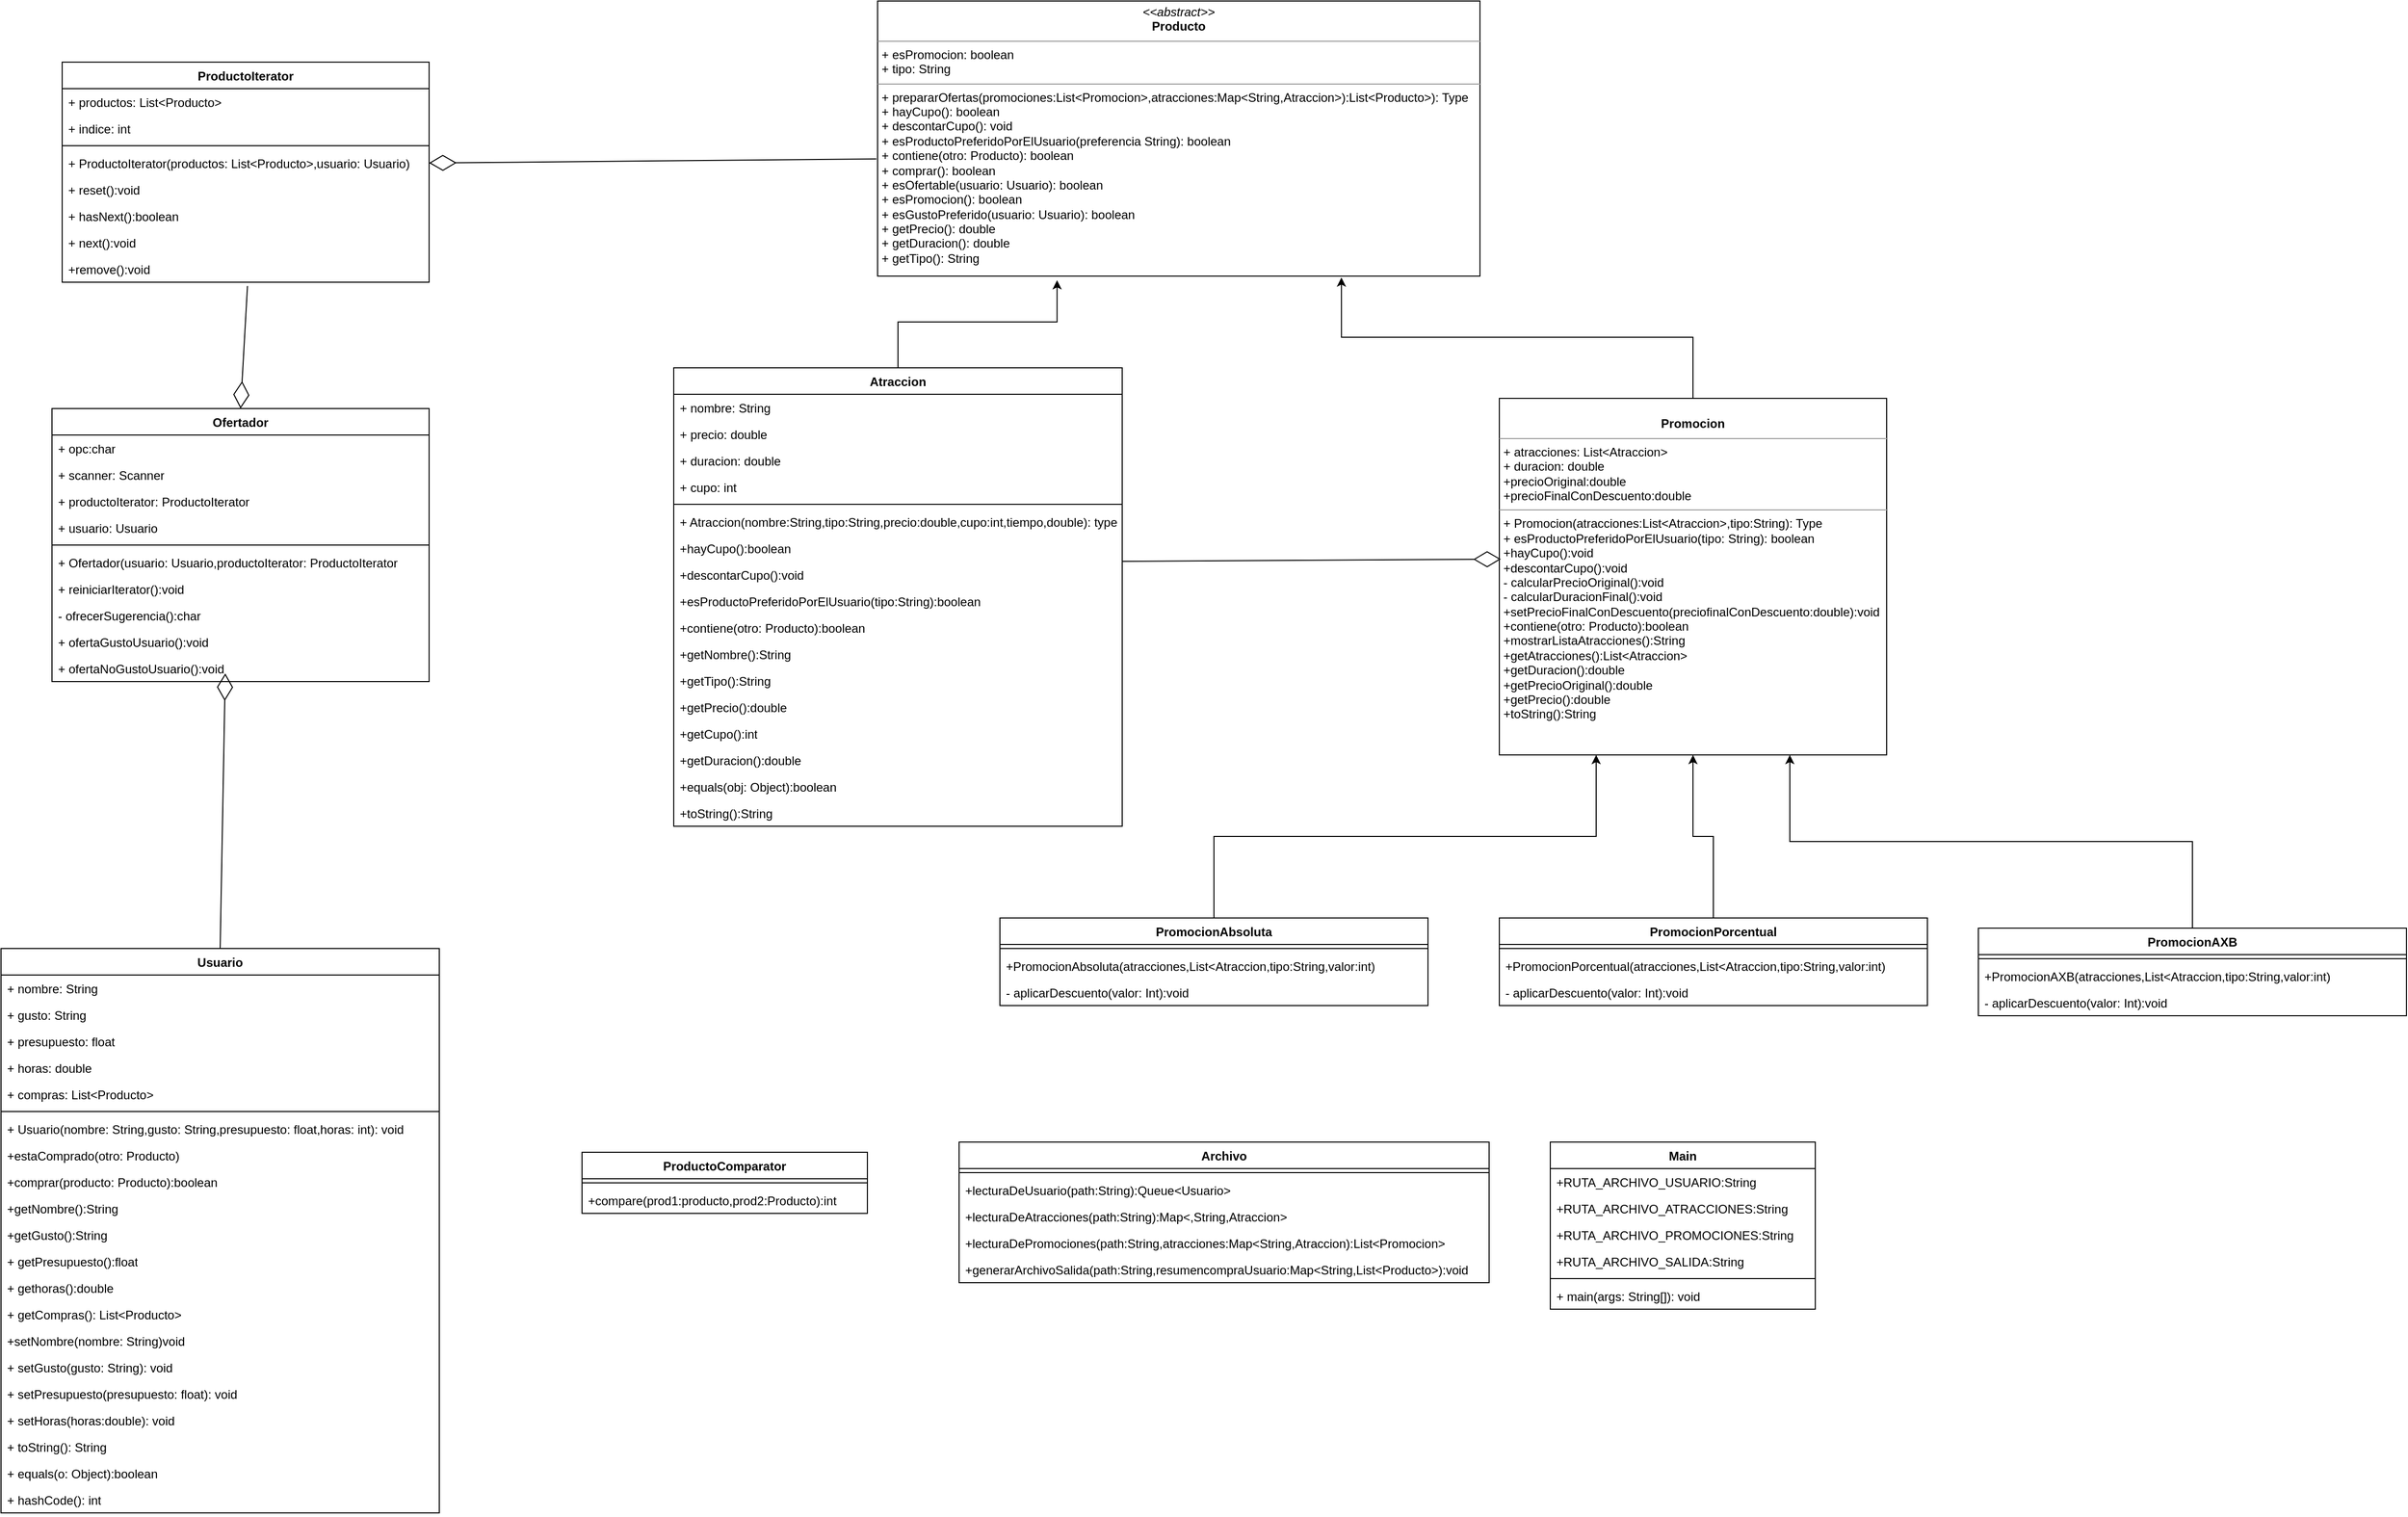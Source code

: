 <mxfile version="21.2.8" type="device">
  <diagram name="Página-1" id="9C1JqTv2q2Wdy0833Bx8">
    <mxGraphModel dx="1059" dy="647" grid="1" gridSize="10" guides="1" tooltips="1" connect="1" arrows="1" fold="1" page="1" pageScale="1" pageWidth="1654" pageHeight="2336" math="0" shadow="0">
      <root>
        <mxCell id="0" />
        <mxCell id="1" parent="0" />
        <mxCell id="qJCYe7TPqCu-GTbKVzCo-5" value="&lt;p style=&quot;margin:0px;margin-top:4px;text-align:center;&quot;&gt;&lt;i&gt;&amp;lt;&amp;lt;abstract&amp;gt;&amp;gt;&lt;/i&gt;&lt;br&gt;&lt;b&gt;Producto&lt;/b&gt;&lt;/p&gt;&lt;hr size=&quot;1&quot;&gt;&lt;p style=&quot;margin:0px;margin-left:4px;&quot;&gt;+ esPromocion: boolean&lt;br&gt;+ tipo: String&lt;/p&gt;&lt;hr size=&quot;1&quot;&gt;&lt;p style=&quot;margin:0px;margin-left:4px;&quot;&gt;+ prepararOfertas(promociones:List&amp;lt;Promocion&amp;gt;,atracciones:Map&amp;lt;String,Atraccion&amp;gt;):List&amp;lt;Producto&amp;gt;): Type&lt;br&gt;+ hayCupo(): boolean&lt;/p&gt;&lt;p style=&quot;margin:0px;margin-left:4px;&quot;&gt;+ descontarCupo(): void&lt;br&gt;&lt;/p&gt;&lt;p style=&quot;margin:0px;margin-left:4px;&quot;&gt;+ esProductoPreferidoPorElUsuario(preferencia String): boolean&lt;br&gt;&lt;/p&gt;&lt;p style=&quot;margin:0px;margin-left:4px;&quot;&gt;+ contiene(otro: Producto): boolean&lt;br&gt;&lt;/p&gt;&lt;p style=&quot;margin:0px;margin-left:4px;&quot;&gt;+ comprar(): boolean&lt;br&gt;&lt;/p&gt;&lt;p style=&quot;margin:0px;margin-left:4px;&quot;&gt;+ esOfertable(usuario: Usuario): boolean&lt;br&gt;&lt;/p&gt;&lt;p style=&quot;margin:0px;margin-left:4px;&quot;&gt;+ esPromocion(): boolean&lt;br&gt;&lt;/p&gt;&lt;p style=&quot;margin:0px;margin-left:4px;&quot;&gt;+ esGustoPreferido(usuario: Usuario): boolean&lt;br&gt;&lt;/p&gt;&lt;p style=&quot;margin:0px;margin-left:4px;&quot;&gt;+ getPrecio(): double&lt;br&gt;&lt;/p&gt;&lt;p style=&quot;margin:0px;margin-left:4px;&quot;&gt;+ getDuracion(): double&lt;br&gt;&lt;/p&gt;&lt;p style=&quot;margin:0px;margin-left:4px;&quot;&gt;+ getTipo(): String&lt;br&gt;&lt;/p&gt;" style="verticalAlign=top;align=left;overflow=fill;fontSize=12;fontFamily=Helvetica;html=1;whiteSpace=wrap;" vertex="1" parent="1">
          <mxGeometry x="920" y="10" width="591" height="270" as="geometry" />
        </mxCell>
        <mxCell id="_edJLTYvXF9p-R-hKMWC-83" style="edgeStyle=orthogonalEdgeStyle;rounded=0;orthogonalLoop=1;jettySize=auto;html=1;exitX=0.5;exitY=0;exitDx=0;exitDy=0;entryX=0.298;entryY=1.015;entryDx=0;entryDy=0;entryPerimeter=0;" edge="1" parent="1" source="qJCYe7TPqCu-GTbKVzCo-6" target="qJCYe7TPqCu-GTbKVzCo-5">
          <mxGeometry relative="1" as="geometry" />
        </mxCell>
        <mxCell id="qJCYe7TPqCu-GTbKVzCo-6" value="Atraccion" style="swimlane;fontStyle=1;align=center;verticalAlign=top;childLayout=stackLayout;horizontal=1;startSize=26;horizontalStack=0;resizeParent=1;resizeParentMax=0;resizeLast=0;collapsible=1;marginBottom=0;whiteSpace=wrap;html=1;" vertex="1" parent="1">
          <mxGeometry x="720" y="370" width="440" height="450" as="geometry" />
        </mxCell>
        <mxCell id="qJCYe7TPqCu-GTbKVzCo-7" value="+ nombre: String" style="text;strokeColor=none;fillColor=none;align=left;verticalAlign=top;spacingLeft=4;spacingRight=4;overflow=hidden;rotatable=0;points=[[0,0.5],[1,0.5]];portConstraint=eastwest;whiteSpace=wrap;html=1;" vertex="1" parent="qJCYe7TPqCu-GTbKVzCo-6">
          <mxGeometry y="26" width="440" height="26" as="geometry" />
        </mxCell>
        <mxCell id="qJCYe7TPqCu-GTbKVzCo-10" value="+ precio: double" style="text;strokeColor=none;fillColor=none;align=left;verticalAlign=top;spacingLeft=4;spacingRight=4;overflow=hidden;rotatable=0;points=[[0,0.5],[1,0.5]];portConstraint=eastwest;whiteSpace=wrap;html=1;" vertex="1" parent="qJCYe7TPqCu-GTbKVzCo-6">
          <mxGeometry y="52" width="440" height="26" as="geometry" />
        </mxCell>
        <mxCell id="qJCYe7TPqCu-GTbKVzCo-11" value="+ duracion: double" style="text;strokeColor=none;fillColor=none;align=left;verticalAlign=top;spacingLeft=4;spacingRight=4;overflow=hidden;rotatable=0;points=[[0,0.5],[1,0.5]];portConstraint=eastwest;whiteSpace=wrap;html=1;" vertex="1" parent="qJCYe7TPqCu-GTbKVzCo-6">
          <mxGeometry y="78" width="440" height="26" as="geometry" />
        </mxCell>
        <mxCell id="qJCYe7TPqCu-GTbKVzCo-12" value="+ cupo: int" style="text;strokeColor=none;fillColor=none;align=left;verticalAlign=top;spacingLeft=4;spacingRight=4;overflow=hidden;rotatable=0;points=[[0,0.5],[1,0.5]];portConstraint=eastwest;whiteSpace=wrap;html=1;" vertex="1" parent="qJCYe7TPqCu-GTbKVzCo-6">
          <mxGeometry y="104" width="440" height="26" as="geometry" />
        </mxCell>
        <mxCell id="qJCYe7TPqCu-GTbKVzCo-8" value="" style="line;strokeWidth=1;fillColor=none;align=left;verticalAlign=middle;spacingTop=-1;spacingLeft=3;spacingRight=3;rotatable=0;labelPosition=right;points=[];portConstraint=eastwest;strokeColor=inherit;" vertex="1" parent="qJCYe7TPqCu-GTbKVzCo-6">
          <mxGeometry y="130" width="440" height="8" as="geometry" />
        </mxCell>
        <mxCell id="qJCYe7TPqCu-GTbKVzCo-9" value="+ Atraccion(nombre:String,tipo:String,precio:double,cupo:int,tiempo,double): type" style="text;strokeColor=none;fillColor=none;align=left;verticalAlign=top;spacingLeft=4;spacingRight=4;overflow=hidden;rotatable=0;points=[[0,0.5],[1,0.5]];portConstraint=eastwest;whiteSpace=wrap;html=1;" vertex="1" parent="qJCYe7TPqCu-GTbKVzCo-6">
          <mxGeometry y="138" width="440" height="26" as="geometry" />
        </mxCell>
        <mxCell id="qJCYe7TPqCu-GTbKVzCo-13" value="+hayCupo():boolean" style="text;strokeColor=none;fillColor=none;align=left;verticalAlign=top;spacingLeft=4;spacingRight=4;overflow=hidden;rotatable=0;points=[[0,0.5],[1,0.5]];portConstraint=eastwest;whiteSpace=wrap;html=1;" vertex="1" parent="qJCYe7TPqCu-GTbKVzCo-6">
          <mxGeometry y="164" width="440" height="26" as="geometry" />
        </mxCell>
        <mxCell id="qJCYe7TPqCu-GTbKVzCo-14" value="+descontarCupo():void" style="text;strokeColor=none;fillColor=none;align=left;verticalAlign=top;spacingLeft=4;spacingRight=4;overflow=hidden;rotatable=0;points=[[0,0.5],[1,0.5]];portConstraint=eastwest;whiteSpace=wrap;html=1;" vertex="1" parent="qJCYe7TPqCu-GTbKVzCo-6">
          <mxGeometry y="190" width="440" height="26" as="geometry" />
        </mxCell>
        <mxCell id="qJCYe7TPqCu-GTbKVzCo-15" value="+esProductoPreferidoPorElUsuario(tipo:String):boolean" style="text;strokeColor=none;fillColor=none;align=left;verticalAlign=top;spacingLeft=4;spacingRight=4;overflow=hidden;rotatable=0;points=[[0,0.5],[1,0.5]];portConstraint=eastwest;whiteSpace=wrap;html=1;" vertex="1" parent="qJCYe7TPqCu-GTbKVzCo-6">
          <mxGeometry y="216" width="440" height="26" as="geometry" />
        </mxCell>
        <mxCell id="qJCYe7TPqCu-GTbKVzCo-16" value="+contiene(otro: Producto):boolean" style="text;strokeColor=none;fillColor=none;align=left;verticalAlign=top;spacingLeft=4;spacingRight=4;overflow=hidden;rotatable=0;points=[[0,0.5],[1,0.5]];portConstraint=eastwest;whiteSpace=wrap;html=1;" vertex="1" parent="qJCYe7TPqCu-GTbKVzCo-6">
          <mxGeometry y="242" width="440" height="26" as="geometry" />
        </mxCell>
        <mxCell id="qJCYe7TPqCu-GTbKVzCo-18" value="+getNombre():String" style="text;strokeColor=none;fillColor=none;align=left;verticalAlign=top;spacingLeft=4;spacingRight=4;overflow=hidden;rotatable=0;points=[[0,0.5],[1,0.5]];portConstraint=eastwest;whiteSpace=wrap;html=1;" vertex="1" parent="qJCYe7TPqCu-GTbKVzCo-6">
          <mxGeometry y="268" width="440" height="26" as="geometry" />
        </mxCell>
        <mxCell id="qJCYe7TPqCu-GTbKVzCo-17" value="+getTipo():String" style="text;strokeColor=none;fillColor=none;align=left;verticalAlign=top;spacingLeft=4;spacingRight=4;overflow=hidden;rotatable=0;points=[[0,0.5],[1,0.5]];portConstraint=eastwest;whiteSpace=wrap;html=1;" vertex="1" parent="qJCYe7TPqCu-GTbKVzCo-6">
          <mxGeometry y="294" width="440" height="26" as="geometry" />
        </mxCell>
        <mxCell id="qJCYe7TPqCu-GTbKVzCo-19" value="+getPrecio():double" style="text;strokeColor=none;fillColor=none;align=left;verticalAlign=top;spacingLeft=4;spacingRight=4;overflow=hidden;rotatable=0;points=[[0,0.5],[1,0.5]];portConstraint=eastwest;whiteSpace=wrap;html=1;" vertex="1" parent="qJCYe7TPqCu-GTbKVzCo-6">
          <mxGeometry y="320" width="440" height="26" as="geometry" />
        </mxCell>
        <mxCell id="qJCYe7TPqCu-GTbKVzCo-20" value="+getCupo():int" style="text;strokeColor=none;fillColor=none;align=left;verticalAlign=top;spacingLeft=4;spacingRight=4;overflow=hidden;rotatable=0;points=[[0,0.5],[1,0.5]];portConstraint=eastwest;whiteSpace=wrap;html=1;" vertex="1" parent="qJCYe7TPqCu-GTbKVzCo-6">
          <mxGeometry y="346" width="440" height="26" as="geometry" />
        </mxCell>
        <mxCell id="qJCYe7TPqCu-GTbKVzCo-21" value="+getDuracion():double" style="text;strokeColor=none;fillColor=none;align=left;verticalAlign=top;spacingLeft=4;spacingRight=4;overflow=hidden;rotatable=0;points=[[0,0.5],[1,0.5]];portConstraint=eastwest;whiteSpace=wrap;html=1;" vertex="1" parent="qJCYe7TPqCu-GTbKVzCo-6">
          <mxGeometry y="372" width="440" height="26" as="geometry" />
        </mxCell>
        <mxCell id="qJCYe7TPqCu-GTbKVzCo-22" value="+equals(obj: Object):boolean" style="text;strokeColor=none;fillColor=none;align=left;verticalAlign=top;spacingLeft=4;spacingRight=4;overflow=hidden;rotatable=0;points=[[0,0.5],[1,0.5]];portConstraint=eastwest;whiteSpace=wrap;html=1;" vertex="1" parent="qJCYe7TPqCu-GTbKVzCo-6">
          <mxGeometry y="398" width="440" height="26" as="geometry" />
        </mxCell>
        <mxCell id="qJCYe7TPqCu-GTbKVzCo-23" value="+toString():String" style="text;strokeColor=none;fillColor=none;align=left;verticalAlign=top;spacingLeft=4;spacingRight=4;overflow=hidden;rotatable=0;points=[[0,0.5],[1,0.5]];portConstraint=eastwest;whiteSpace=wrap;html=1;" vertex="1" parent="qJCYe7TPqCu-GTbKVzCo-6">
          <mxGeometry y="424" width="440" height="26" as="geometry" />
        </mxCell>
        <mxCell id="_edJLTYvXF9p-R-hKMWC-84" style="edgeStyle=orthogonalEdgeStyle;rounded=0;orthogonalLoop=1;jettySize=auto;html=1;exitX=0.5;exitY=0;exitDx=0;exitDy=0;entryX=0.77;entryY=1.005;entryDx=0;entryDy=0;entryPerimeter=0;" edge="1" parent="1" source="_edJLTYvXF9p-R-hKMWC-5" target="qJCYe7TPqCu-GTbKVzCo-5">
          <mxGeometry relative="1" as="geometry" />
        </mxCell>
        <mxCell id="_edJLTYvXF9p-R-hKMWC-5" value="&lt;p style=&quot;margin:0px;margin-top:4px;text-align:center;&quot;&gt;&lt;br&gt;&lt;b&gt;Promocion&lt;/b&gt;&lt;/p&gt;&lt;hr size=&quot;1&quot;&gt;&lt;p style=&quot;margin:0px;margin-left:4px;&quot;&gt;+ atracciones: List&amp;lt;Atraccion&amp;gt;&lt;br&gt;+ duracion: double&lt;/p&gt;&lt;p style=&quot;margin:0px;margin-left:4px;&quot;&gt;+precioOriginal:double&lt;/p&gt;&lt;p style=&quot;margin:0px;margin-left:4px;&quot;&gt;+precioFinalConDescuento:double&lt;/p&gt;&lt;hr size=&quot;1&quot;&gt;&lt;p style=&quot;margin:0px;margin-left:4px;&quot;&gt;+ Promocion(atracciones:List&amp;lt;Atraccion&amp;gt;,tipo:String): Type&lt;br&gt;+ esProductoPreferidoPorElUsuario(tipo: String): boolean&lt;/p&gt;&lt;p style=&quot;margin:0px;margin-left:4px;&quot;&gt;+hayCupo():void&lt;/p&gt;&lt;p style=&quot;margin:0px;margin-left:4px;&quot;&gt;+descontarCupo():void&lt;/p&gt;&lt;p style=&quot;margin:0px;margin-left:4px;&quot;&gt;- calcularPrecioOriginal():void&lt;/p&gt;&lt;p style=&quot;margin:0px;margin-left:4px;&quot;&gt;- calcularDuracionFinal():void&lt;/p&gt;&lt;p style=&quot;margin:0px;margin-left:4px;&quot;&gt;+setPrecioFinalConDescuento(preciofinalConDescuento:double):void&lt;/p&gt;&lt;p style=&quot;margin:0px;margin-left:4px;&quot;&gt;+contiene(otro: Producto):boolean&lt;/p&gt;&lt;p style=&quot;margin:0px;margin-left:4px;&quot;&gt;+mostrarListaAtracciones():String&lt;/p&gt;&lt;p style=&quot;margin:0px;margin-left:4px;&quot;&gt;+getAtracciones():List&amp;lt;Atraccion&amp;gt;&lt;/p&gt;&lt;p style=&quot;margin:0px;margin-left:4px;&quot;&gt;+getDuracion():double&lt;/p&gt;&lt;p style=&quot;margin:0px;margin-left:4px;&quot;&gt;+getPrecioOriginal():double&lt;/p&gt;&lt;p style=&quot;margin:0px;margin-left:4px;&quot;&gt;+getPrecio():double&lt;/p&gt;&lt;p style=&quot;margin:0px;margin-left:4px;&quot;&gt;+toString():String&lt;/p&gt;&lt;p style=&quot;margin:0px;margin-left:4px;&quot;&gt;&lt;br&gt;&lt;/p&gt;" style="verticalAlign=top;align=left;overflow=fill;fontSize=12;fontFamily=Helvetica;html=1;whiteSpace=wrap;" vertex="1" parent="1">
          <mxGeometry x="1530" y="400" width="380" height="350" as="geometry" />
        </mxCell>
        <mxCell id="_edJLTYvXF9p-R-hKMWC-6" value="Usuario" style="swimlane;fontStyle=1;align=center;verticalAlign=top;childLayout=stackLayout;horizontal=1;startSize=26;horizontalStack=0;resizeParent=1;resizeParentMax=0;resizeLast=0;collapsible=1;marginBottom=0;whiteSpace=wrap;html=1;" vertex="1" parent="1">
          <mxGeometry x="60" y="940" width="430" height="554" as="geometry" />
        </mxCell>
        <mxCell id="_edJLTYvXF9p-R-hKMWC-7" value="+ nombre: String" style="text;strokeColor=none;fillColor=none;align=left;verticalAlign=top;spacingLeft=4;spacingRight=4;overflow=hidden;rotatable=0;points=[[0,0.5],[1,0.5]];portConstraint=eastwest;whiteSpace=wrap;html=1;" vertex="1" parent="_edJLTYvXF9p-R-hKMWC-6">
          <mxGeometry y="26" width="430" height="26" as="geometry" />
        </mxCell>
        <mxCell id="_edJLTYvXF9p-R-hKMWC-10" value="+ gusto: String" style="text;strokeColor=none;fillColor=none;align=left;verticalAlign=top;spacingLeft=4;spacingRight=4;overflow=hidden;rotatable=0;points=[[0,0.5],[1,0.5]];portConstraint=eastwest;whiteSpace=wrap;html=1;" vertex="1" parent="_edJLTYvXF9p-R-hKMWC-6">
          <mxGeometry y="52" width="430" height="26" as="geometry" />
        </mxCell>
        <mxCell id="_edJLTYvXF9p-R-hKMWC-11" value="+ presupuesto: float" style="text;strokeColor=none;fillColor=none;align=left;verticalAlign=top;spacingLeft=4;spacingRight=4;overflow=hidden;rotatable=0;points=[[0,0.5],[1,0.5]];portConstraint=eastwest;whiteSpace=wrap;html=1;" vertex="1" parent="_edJLTYvXF9p-R-hKMWC-6">
          <mxGeometry y="78" width="430" height="26" as="geometry" />
        </mxCell>
        <mxCell id="_edJLTYvXF9p-R-hKMWC-12" value="+ horas: double" style="text;strokeColor=none;fillColor=none;align=left;verticalAlign=top;spacingLeft=4;spacingRight=4;overflow=hidden;rotatable=0;points=[[0,0.5],[1,0.5]];portConstraint=eastwest;whiteSpace=wrap;html=1;" vertex="1" parent="_edJLTYvXF9p-R-hKMWC-6">
          <mxGeometry y="104" width="430" height="26" as="geometry" />
        </mxCell>
        <mxCell id="_edJLTYvXF9p-R-hKMWC-13" value="+ compras: List&amp;lt;Producto&amp;gt;" style="text;strokeColor=none;fillColor=none;align=left;verticalAlign=top;spacingLeft=4;spacingRight=4;overflow=hidden;rotatable=0;points=[[0,0.5],[1,0.5]];portConstraint=eastwest;whiteSpace=wrap;html=1;" vertex="1" parent="_edJLTYvXF9p-R-hKMWC-6">
          <mxGeometry y="130" width="430" height="26" as="geometry" />
        </mxCell>
        <mxCell id="_edJLTYvXF9p-R-hKMWC-8" value="" style="line;strokeWidth=1;fillColor=none;align=left;verticalAlign=middle;spacingTop=-1;spacingLeft=3;spacingRight=3;rotatable=0;labelPosition=right;points=[];portConstraint=eastwest;strokeColor=inherit;" vertex="1" parent="_edJLTYvXF9p-R-hKMWC-6">
          <mxGeometry y="156" width="430" height="8" as="geometry" />
        </mxCell>
        <mxCell id="_edJLTYvXF9p-R-hKMWC-14" value="+ Usuario(nombre: String,gusto: String,presupuesto: float,horas: int): void" style="text;strokeColor=none;fillColor=none;align=left;verticalAlign=top;spacingLeft=4;spacingRight=4;overflow=hidden;rotatable=0;points=[[0,0.5],[1,0.5]];portConstraint=eastwest;whiteSpace=wrap;html=1;" vertex="1" parent="_edJLTYvXF9p-R-hKMWC-6">
          <mxGeometry y="164" width="430" height="26" as="geometry" />
        </mxCell>
        <mxCell id="_edJLTYvXF9p-R-hKMWC-15" value="+estaComprado(otro: Producto)" style="text;strokeColor=none;fillColor=none;align=left;verticalAlign=top;spacingLeft=4;spacingRight=4;overflow=hidden;rotatable=0;points=[[0,0.5],[1,0.5]];portConstraint=eastwest;whiteSpace=wrap;html=1;" vertex="1" parent="_edJLTYvXF9p-R-hKMWC-6">
          <mxGeometry y="190" width="430" height="26" as="geometry" />
        </mxCell>
        <mxCell id="_edJLTYvXF9p-R-hKMWC-16" value="+comprar(producto: Producto):boolean" style="text;strokeColor=none;fillColor=none;align=left;verticalAlign=top;spacingLeft=4;spacingRight=4;overflow=hidden;rotatable=0;points=[[0,0.5],[1,0.5]];portConstraint=eastwest;whiteSpace=wrap;html=1;" vertex="1" parent="_edJLTYvXF9p-R-hKMWC-6">
          <mxGeometry y="216" width="430" height="26" as="geometry" />
        </mxCell>
        <mxCell id="_edJLTYvXF9p-R-hKMWC-19" value="+getNombre():String" style="text;strokeColor=none;fillColor=none;align=left;verticalAlign=top;spacingLeft=4;spacingRight=4;overflow=hidden;rotatable=0;points=[[0,0.5],[1,0.5]];portConstraint=eastwest;whiteSpace=wrap;html=1;" vertex="1" parent="_edJLTYvXF9p-R-hKMWC-6">
          <mxGeometry y="242" width="430" height="26" as="geometry" />
        </mxCell>
        <mxCell id="_edJLTYvXF9p-R-hKMWC-20" value="+getGusto():String" style="text;strokeColor=none;fillColor=none;align=left;verticalAlign=top;spacingLeft=4;spacingRight=4;overflow=hidden;rotatable=0;points=[[0,0.5],[1,0.5]];portConstraint=eastwest;whiteSpace=wrap;html=1;" vertex="1" parent="_edJLTYvXF9p-R-hKMWC-6">
          <mxGeometry y="268" width="430" height="26" as="geometry" />
        </mxCell>
        <mxCell id="_edJLTYvXF9p-R-hKMWC-21" value="+ getPresupuesto():float" style="text;strokeColor=none;fillColor=none;align=left;verticalAlign=top;spacingLeft=4;spacingRight=4;overflow=hidden;rotatable=0;points=[[0,0.5],[1,0.5]];portConstraint=eastwest;whiteSpace=wrap;html=1;" vertex="1" parent="_edJLTYvXF9p-R-hKMWC-6">
          <mxGeometry y="294" width="430" height="26" as="geometry" />
        </mxCell>
        <mxCell id="_edJLTYvXF9p-R-hKMWC-25" value="+ gethoras():double" style="text;strokeColor=none;fillColor=none;align=left;verticalAlign=top;spacingLeft=4;spacingRight=4;overflow=hidden;rotatable=0;points=[[0,0.5],[1,0.5]];portConstraint=eastwest;whiteSpace=wrap;html=1;" vertex="1" parent="_edJLTYvXF9p-R-hKMWC-6">
          <mxGeometry y="320" width="430" height="26" as="geometry" />
        </mxCell>
        <mxCell id="_edJLTYvXF9p-R-hKMWC-26" value="+ getCompras(): List&amp;lt;Producto&amp;gt;" style="text;strokeColor=none;fillColor=none;align=left;verticalAlign=top;spacingLeft=4;spacingRight=4;overflow=hidden;rotatable=0;points=[[0,0.5],[1,0.5]];portConstraint=eastwest;whiteSpace=wrap;html=1;" vertex="1" parent="_edJLTYvXF9p-R-hKMWC-6">
          <mxGeometry y="346" width="430" height="26" as="geometry" />
        </mxCell>
        <mxCell id="_edJLTYvXF9p-R-hKMWC-24" value="+setNombre(nombre: String)void" style="text;strokeColor=none;fillColor=none;align=left;verticalAlign=top;spacingLeft=4;spacingRight=4;overflow=hidden;rotatable=0;points=[[0,0.5],[1,0.5]];portConstraint=eastwest;whiteSpace=wrap;html=1;" vertex="1" parent="_edJLTYvXF9p-R-hKMWC-6">
          <mxGeometry y="372" width="430" height="26" as="geometry" />
        </mxCell>
        <mxCell id="_edJLTYvXF9p-R-hKMWC-23" value="+ setGusto(gusto: String): void" style="text;strokeColor=none;fillColor=none;align=left;verticalAlign=top;spacingLeft=4;spacingRight=4;overflow=hidden;rotatable=0;points=[[0,0.5],[1,0.5]];portConstraint=eastwest;whiteSpace=wrap;html=1;" vertex="1" parent="_edJLTYvXF9p-R-hKMWC-6">
          <mxGeometry y="398" width="430" height="26" as="geometry" />
        </mxCell>
        <mxCell id="_edJLTYvXF9p-R-hKMWC-22" value="+ setPresupuesto(presupuesto: float): void" style="text;strokeColor=none;fillColor=none;align=left;verticalAlign=top;spacingLeft=4;spacingRight=4;overflow=hidden;rotatable=0;points=[[0,0.5],[1,0.5]];portConstraint=eastwest;whiteSpace=wrap;html=1;" vertex="1" parent="_edJLTYvXF9p-R-hKMWC-6">
          <mxGeometry y="424" width="430" height="26" as="geometry" />
        </mxCell>
        <mxCell id="_edJLTYvXF9p-R-hKMWC-27" value="+ setHoras(horas:double): void" style="text;strokeColor=none;fillColor=none;align=left;verticalAlign=top;spacingLeft=4;spacingRight=4;overflow=hidden;rotatable=0;points=[[0,0.5],[1,0.5]];portConstraint=eastwest;whiteSpace=wrap;html=1;" vertex="1" parent="_edJLTYvXF9p-R-hKMWC-6">
          <mxGeometry y="450" width="430" height="26" as="geometry" />
        </mxCell>
        <mxCell id="_edJLTYvXF9p-R-hKMWC-18" value="+ toString(): String" style="text;strokeColor=none;fillColor=none;align=left;verticalAlign=top;spacingLeft=4;spacingRight=4;overflow=hidden;rotatable=0;points=[[0,0.5],[1,0.5]];portConstraint=eastwest;whiteSpace=wrap;html=1;" vertex="1" parent="_edJLTYvXF9p-R-hKMWC-6">
          <mxGeometry y="476" width="430" height="26" as="geometry" />
        </mxCell>
        <mxCell id="_edJLTYvXF9p-R-hKMWC-17" value="+ equals(o: Object):boolean" style="text;strokeColor=none;fillColor=none;align=left;verticalAlign=top;spacingLeft=4;spacingRight=4;overflow=hidden;rotatable=0;points=[[0,0.5],[1,0.5]];portConstraint=eastwest;whiteSpace=wrap;html=1;" vertex="1" parent="_edJLTYvXF9p-R-hKMWC-6">
          <mxGeometry y="502" width="430" height="26" as="geometry" />
        </mxCell>
        <mxCell id="_edJLTYvXF9p-R-hKMWC-9" value="+ hashCode(): int" style="text;strokeColor=none;fillColor=none;align=left;verticalAlign=top;spacingLeft=4;spacingRight=4;overflow=hidden;rotatable=0;points=[[0,0.5],[1,0.5]];portConstraint=eastwest;whiteSpace=wrap;html=1;" vertex="1" parent="_edJLTYvXF9p-R-hKMWC-6">
          <mxGeometry y="528" width="430" height="26" as="geometry" />
        </mxCell>
        <mxCell id="_edJLTYvXF9p-R-hKMWC-28" value="Ofertador" style="swimlane;fontStyle=1;align=center;verticalAlign=top;childLayout=stackLayout;horizontal=1;startSize=26;horizontalStack=0;resizeParent=1;resizeParentMax=0;resizeLast=0;collapsible=1;marginBottom=0;whiteSpace=wrap;html=1;" vertex="1" parent="1">
          <mxGeometry x="110" y="410" width="370" height="268" as="geometry" />
        </mxCell>
        <mxCell id="_edJLTYvXF9p-R-hKMWC-29" value="+ opc:char" style="text;strokeColor=none;fillColor=none;align=left;verticalAlign=top;spacingLeft=4;spacingRight=4;overflow=hidden;rotatable=0;points=[[0,0.5],[1,0.5]];portConstraint=eastwest;whiteSpace=wrap;html=1;" vertex="1" parent="_edJLTYvXF9p-R-hKMWC-28">
          <mxGeometry y="26" width="370" height="26" as="geometry" />
        </mxCell>
        <mxCell id="_edJLTYvXF9p-R-hKMWC-32" value="+ scanner: Scanner" style="text;strokeColor=none;fillColor=none;align=left;verticalAlign=top;spacingLeft=4;spacingRight=4;overflow=hidden;rotatable=0;points=[[0,0.5],[1,0.5]];portConstraint=eastwest;whiteSpace=wrap;html=1;" vertex="1" parent="_edJLTYvXF9p-R-hKMWC-28">
          <mxGeometry y="52" width="370" height="26" as="geometry" />
        </mxCell>
        <mxCell id="_edJLTYvXF9p-R-hKMWC-33" value="+ productoIterator: ProductoIterator" style="text;strokeColor=none;fillColor=none;align=left;verticalAlign=top;spacingLeft=4;spacingRight=4;overflow=hidden;rotatable=0;points=[[0,0.5],[1,0.5]];portConstraint=eastwest;whiteSpace=wrap;html=1;" vertex="1" parent="_edJLTYvXF9p-R-hKMWC-28">
          <mxGeometry y="78" width="370" height="26" as="geometry" />
        </mxCell>
        <mxCell id="_edJLTYvXF9p-R-hKMWC-34" value="+ usuario: Usuario" style="text;strokeColor=none;fillColor=none;align=left;verticalAlign=top;spacingLeft=4;spacingRight=4;overflow=hidden;rotatable=0;points=[[0,0.5],[1,0.5]];portConstraint=eastwest;whiteSpace=wrap;html=1;" vertex="1" parent="_edJLTYvXF9p-R-hKMWC-28">
          <mxGeometry y="104" width="370" height="26" as="geometry" />
        </mxCell>
        <mxCell id="_edJLTYvXF9p-R-hKMWC-30" value="" style="line;strokeWidth=1;fillColor=none;align=left;verticalAlign=middle;spacingTop=-1;spacingLeft=3;spacingRight=3;rotatable=0;labelPosition=right;points=[];portConstraint=eastwest;strokeColor=inherit;" vertex="1" parent="_edJLTYvXF9p-R-hKMWC-28">
          <mxGeometry y="130" width="370" height="8" as="geometry" />
        </mxCell>
        <mxCell id="_edJLTYvXF9p-R-hKMWC-31" value="+ Ofertador(usuario: Usuario,productoIterator: ProductoIterator" style="text;strokeColor=none;fillColor=none;align=left;verticalAlign=top;spacingLeft=4;spacingRight=4;overflow=hidden;rotatable=0;points=[[0,0.5],[1,0.5]];portConstraint=eastwest;whiteSpace=wrap;html=1;" vertex="1" parent="_edJLTYvXF9p-R-hKMWC-28">
          <mxGeometry y="138" width="370" height="26" as="geometry" />
        </mxCell>
        <mxCell id="_edJLTYvXF9p-R-hKMWC-35" value="+ reiniciarIterator():void" style="text;strokeColor=none;fillColor=none;align=left;verticalAlign=top;spacingLeft=4;spacingRight=4;overflow=hidden;rotatable=0;points=[[0,0.5],[1,0.5]];portConstraint=eastwest;whiteSpace=wrap;html=1;" vertex="1" parent="_edJLTYvXF9p-R-hKMWC-28">
          <mxGeometry y="164" width="370" height="26" as="geometry" />
        </mxCell>
        <mxCell id="_edJLTYvXF9p-R-hKMWC-36" value="- ofrecerSugerencia():char" style="text;strokeColor=none;fillColor=none;align=left;verticalAlign=top;spacingLeft=4;spacingRight=4;overflow=hidden;rotatable=0;points=[[0,0.5],[1,0.5]];portConstraint=eastwest;whiteSpace=wrap;html=1;" vertex="1" parent="_edJLTYvXF9p-R-hKMWC-28">
          <mxGeometry y="190" width="370" height="26" as="geometry" />
        </mxCell>
        <mxCell id="_edJLTYvXF9p-R-hKMWC-37" value="+ ofertaGustoUsuario():void" style="text;strokeColor=none;fillColor=none;align=left;verticalAlign=top;spacingLeft=4;spacingRight=4;overflow=hidden;rotatable=0;points=[[0,0.5],[1,0.5]];portConstraint=eastwest;whiteSpace=wrap;html=1;" vertex="1" parent="_edJLTYvXF9p-R-hKMWC-28">
          <mxGeometry y="216" width="370" height="26" as="geometry" />
        </mxCell>
        <mxCell id="_edJLTYvXF9p-R-hKMWC-38" value="+ ofertaNoGustoUsuario():void" style="text;strokeColor=none;fillColor=none;align=left;verticalAlign=top;spacingLeft=4;spacingRight=4;overflow=hidden;rotatable=0;points=[[0,0.5],[1,0.5]];portConstraint=eastwest;whiteSpace=wrap;html=1;" vertex="1" parent="_edJLTYvXF9p-R-hKMWC-28">
          <mxGeometry y="242" width="370" height="26" as="geometry" />
        </mxCell>
        <mxCell id="_edJLTYvXF9p-R-hKMWC-39" value="ProductoIterator" style="swimlane;fontStyle=1;align=center;verticalAlign=top;childLayout=stackLayout;horizontal=1;startSize=26;horizontalStack=0;resizeParent=1;resizeParentMax=0;resizeLast=0;collapsible=1;marginBottom=0;whiteSpace=wrap;html=1;" vertex="1" parent="1">
          <mxGeometry x="120" y="70" width="360" height="216" as="geometry" />
        </mxCell>
        <mxCell id="_edJLTYvXF9p-R-hKMWC-40" value="+ productos: List&amp;lt;Producto&amp;gt;" style="text;strokeColor=none;fillColor=none;align=left;verticalAlign=top;spacingLeft=4;spacingRight=4;overflow=hidden;rotatable=0;points=[[0,0.5],[1,0.5]];portConstraint=eastwest;whiteSpace=wrap;html=1;" vertex="1" parent="_edJLTYvXF9p-R-hKMWC-39">
          <mxGeometry y="26" width="360" height="26" as="geometry" />
        </mxCell>
        <mxCell id="_edJLTYvXF9p-R-hKMWC-43" value="+ indice: int" style="text;strokeColor=none;fillColor=none;align=left;verticalAlign=top;spacingLeft=4;spacingRight=4;overflow=hidden;rotatable=0;points=[[0,0.5],[1,0.5]];portConstraint=eastwest;whiteSpace=wrap;html=1;" vertex="1" parent="_edJLTYvXF9p-R-hKMWC-39">
          <mxGeometry y="52" width="360" height="26" as="geometry" />
        </mxCell>
        <mxCell id="_edJLTYvXF9p-R-hKMWC-41" value="" style="line;strokeWidth=1;fillColor=none;align=left;verticalAlign=middle;spacingTop=-1;spacingLeft=3;spacingRight=3;rotatable=0;labelPosition=right;points=[];portConstraint=eastwest;strokeColor=inherit;" vertex="1" parent="_edJLTYvXF9p-R-hKMWC-39">
          <mxGeometry y="78" width="360" height="8" as="geometry" />
        </mxCell>
        <mxCell id="_edJLTYvXF9p-R-hKMWC-42" value="+ ProductoIterator(productos: List&amp;lt;Producto&amp;gt;,usuario: Usuario)" style="text;strokeColor=none;fillColor=none;align=left;verticalAlign=top;spacingLeft=4;spacingRight=4;overflow=hidden;rotatable=0;points=[[0,0.5],[1,0.5]];portConstraint=eastwest;whiteSpace=wrap;html=1;" vertex="1" parent="_edJLTYvXF9p-R-hKMWC-39">
          <mxGeometry y="86" width="360" height="26" as="geometry" />
        </mxCell>
        <mxCell id="_edJLTYvXF9p-R-hKMWC-45" value="+ reset():void" style="text;strokeColor=none;fillColor=none;align=left;verticalAlign=top;spacingLeft=4;spacingRight=4;overflow=hidden;rotatable=0;points=[[0,0.5],[1,0.5]];portConstraint=eastwest;whiteSpace=wrap;html=1;" vertex="1" parent="_edJLTYvXF9p-R-hKMWC-39">
          <mxGeometry y="112" width="360" height="26" as="geometry" />
        </mxCell>
        <mxCell id="_edJLTYvXF9p-R-hKMWC-44" value="+ hasNext():boolean" style="text;strokeColor=none;fillColor=none;align=left;verticalAlign=top;spacingLeft=4;spacingRight=4;overflow=hidden;rotatable=0;points=[[0,0.5],[1,0.5]];portConstraint=eastwest;whiteSpace=wrap;html=1;" vertex="1" parent="_edJLTYvXF9p-R-hKMWC-39">
          <mxGeometry y="138" width="360" height="26" as="geometry" />
        </mxCell>
        <mxCell id="_edJLTYvXF9p-R-hKMWC-47" value="+ next():void" style="text;strokeColor=none;fillColor=none;align=left;verticalAlign=top;spacingLeft=4;spacingRight=4;overflow=hidden;rotatable=0;points=[[0,0.5],[1,0.5]];portConstraint=eastwest;whiteSpace=wrap;html=1;" vertex="1" parent="_edJLTYvXF9p-R-hKMWC-39">
          <mxGeometry y="164" width="360" height="26" as="geometry" />
        </mxCell>
        <mxCell id="_edJLTYvXF9p-R-hKMWC-46" value="+remove():void" style="text;strokeColor=none;fillColor=none;align=left;verticalAlign=top;spacingLeft=4;spacingRight=4;overflow=hidden;rotatable=0;points=[[0,0.5],[1,0.5]];portConstraint=eastwest;whiteSpace=wrap;html=1;" vertex="1" parent="_edJLTYvXF9p-R-hKMWC-39">
          <mxGeometry y="190" width="360" height="26" as="geometry" />
        </mxCell>
        <mxCell id="_edJLTYvXF9p-R-hKMWC-48" value="ProductoComparator" style="swimlane;fontStyle=1;align=center;verticalAlign=top;childLayout=stackLayout;horizontal=1;startSize=26;horizontalStack=0;resizeParent=1;resizeParentMax=0;resizeLast=0;collapsible=1;marginBottom=0;whiteSpace=wrap;html=1;" vertex="1" parent="1">
          <mxGeometry x="630" y="1140" width="280" height="60" as="geometry" />
        </mxCell>
        <mxCell id="_edJLTYvXF9p-R-hKMWC-50" value="" style="line;strokeWidth=1;fillColor=none;align=left;verticalAlign=middle;spacingTop=-1;spacingLeft=3;spacingRight=3;rotatable=0;labelPosition=right;points=[];portConstraint=eastwest;strokeColor=inherit;" vertex="1" parent="_edJLTYvXF9p-R-hKMWC-48">
          <mxGeometry y="26" width="280" height="8" as="geometry" />
        </mxCell>
        <mxCell id="_edJLTYvXF9p-R-hKMWC-51" value="+compare(prod1:producto,prod2:Producto):int" style="text;strokeColor=none;fillColor=none;align=left;verticalAlign=top;spacingLeft=4;spacingRight=4;overflow=hidden;rotatable=0;points=[[0,0.5],[1,0.5]];portConstraint=eastwest;whiteSpace=wrap;html=1;" vertex="1" parent="_edJLTYvXF9p-R-hKMWC-48">
          <mxGeometry y="34" width="280" height="26" as="geometry" />
        </mxCell>
        <mxCell id="_edJLTYvXF9p-R-hKMWC-52" value="Main" style="swimlane;fontStyle=1;align=center;verticalAlign=top;childLayout=stackLayout;horizontal=1;startSize=26;horizontalStack=0;resizeParent=1;resizeParentMax=0;resizeLast=0;collapsible=1;marginBottom=0;whiteSpace=wrap;html=1;" vertex="1" parent="1">
          <mxGeometry x="1580" y="1130" width="260" height="164" as="geometry" />
        </mxCell>
        <mxCell id="_edJLTYvXF9p-R-hKMWC-53" value="+RUTA_ARCHIVO_USUARIO:String" style="text;strokeColor=none;fillColor=none;align=left;verticalAlign=top;spacingLeft=4;spacingRight=4;overflow=hidden;rotatable=0;points=[[0,0.5],[1,0.5]];portConstraint=eastwest;whiteSpace=wrap;html=1;" vertex="1" parent="_edJLTYvXF9p-R-hKMWC-52">
          <mxGeometry y="26" width="260" height="26" as="geometry" />
        </mxCell>
        <mxCell id="_edJLTYvXF9p-R-hKMWC-56" value="+RUTA_ARCHIVO_ATRACCIONES:String" style="text;strokeColor=none;fillColor=none;align=left;verticalAlign=top;spacingLeft=4;spacingRight=4;overflow=hidden;rotatable=0;points=[[0,0.5],[1,0.5]];portConstraint=eastwest;whiteSpace=wrap;html=1;" vertex="1" parent="_edJLTYvXF9p-R-hKMWC-52">
          <mxGeometry y="52" width="260" height="26" as="geometry" />
        </mxCell>
        <mxCell id="_edJLTYvXF9p-R-hKMWC-57" value="+RUTA_ARCHIVO_PROMOCIONES:String" style="text;strokeColor=none;fillColor=none;align=left;verticalAlign=top;spacingLeft=4;spacingRight=4;overflow=hidden;rotatable=0;points=[[0,0.5],[1,0.5]];portConstraint=eastwest;whiteSpace=wrap;html=1;" vertex="1" parent="_edJLTYvXF9p-R-hKMWC-52">
          <mxGeometry y="78" width="260" height="26" as="geometry" />
        </mxCell>
        <mxCell id="_edJLTYvXF9p-R-hKMWC-58" value="+RUTA_ARCHIVO_SALIDA:String" style="text;strokeColor=none;fillColor=none;align=left;verticalAlign=top;spacingLeft=4;spacingRight=4;overflow=hidden;rotatable=0;points=[[0,0.5],[1,0.5]];portConstraint=eastwest;whiteSpace=wrap;html=1;" vertex="1" parent="_edJLTYvXF9p-R-hKMWC-52">
          <mxGeometry y="104" width="260" height="26" as="geometry" />
        </mxCell>
        <mxCell id="_edJLTYvXF9p-R-hKMWC-54" value="" style="line;strokeWidth=1;fillColor=none;align=left;verticalAlign=middle;spacingTop=-1;spacingLeft=3;spacingRight=3;rotatable=0;labelPosition=right;points=[];portConstraint=eastwest;strokeColor=inherit;" vertex="1" parent="_edJLTYvXF9p-R-hKMWC-52">
          <mxGeometry y="130" width="260" height="8" as="geometry" />
        </mxCell>
        <mxCell id="_edJLTYvXF9p-R-hKMWC-55" value="+ main(args: String[]): void" style="text;strokeColor=none;fillColor=none;align=left;verticalAlign=top;spacingLeft=4;spacingRight=4;overflow=hidden;rotatable=0;points=[[0,0.5],[1,0.5]];portConstraint=eastwest;whiteSpace=wrap;html=1;" vertex="1" parent="_edJLTYvXF9p-R-hKMWC-52">
          <mxGeometry y="138" width="260" height="26" as="geometry" />
        </mxCell>
        <mxCell id="_edJLTYvXF9p-R-hKMWC-63" value="Archivo" style="swimlane;fontStyle=1;align=center;verticalAlign=top;childLayout=stackLayout;horizontal=1;startSize=26;horizontalStack=0;resizeParent=1;resizeParentMax=0;resizeLast=0;collapsible=1;marginBottom=0;whiteSpace=wrap;html=1;" vertex="1" parent="1">
          <mxGeometry x="1000" y="1130" width="520" height="138" as="geometry" />
        </mxCell>
        <mxCell id="_edJLTYvXF9p-R-hKMWC-65" value="" style="line;strokeWidth=1;fillColor=none;align=left;verticalAlign=middle;spacingTop=-1;spacingLeft=3;spacingRight=3;rotatable=0;labelPosition=right;points=[];portConstraint=eastwest;strokeColor=inherit;" vertex="1" parent="_edJLTYvXF9p-R-hKMWC-63">
          <mxGeometry y="26" width="520" height="8" as="geometry" />
        </mxCell>
        <mxCell id="_edJLTYvXF9p-R-hKMWC-66" value="+lecturaDeUsuario(path:String):Queue&amp;lt;Usuario&amp;gt;" style="text;strokeColor=none;fillColor=none;align=left;verticalAlign=top;spacingLeft=4;spacingRight=4;overflow=hidden;rotatable=0;points=[[0,0.5],[1,0.5]];portConstraint=eastwest;whiteSpace=wrap;html=1;" vertex="1" parent="_edJLTYvXF9p-R-hKMWC-63">
          <mxGeometry y="34" width="520" height="26" as="geometry" />
        </mxCell>
        <mxCell id="_edJLTYvXF9p-R-hKMWC-67" value="+lecturaDeAtracciones(path:String):Map&amp;lt;,String,Atraccion&amp;gt;" style="text;strokeColor=none;fillColor=none;align=left;verticalAlign=top;spacingLeft=4;spacingRight=4;overflow=hidden;rotatable=0;points=[[0,0.5],[1,0.5]];portConstraint=eastwest;whiteSpace=wrap;html=1;" vertex="1" parent="_edJLTYvXF9p-R-hKMWC-63">
          <mxGeometry y="60" width="520" height="26" as="geometry" />
        </mxCell>
        <mxCell id="_edJLTYvXF9p-R-hKMWC-68" value="+lecturaDePromociones(path:String,atracciones:Map&amp;lt;String,Atraccion):List&amp;lt;Promocion&amp;gt;" style="text;strokeColor=none;fillColor=none;align=left;verticalAlign=top;spacingLeft=4;spacingRight=4;overflow=hidden;rotatable=0;points=[[0,0.5],[1,0.5]];portConstraint=eastwest;whiteSpace=wrap;html=1;" vertex="1" parent="_edJLTYvXF9p-R-hKMWC-63">
          <mxGeometry y="86" width="520" height="26" as="geometry" />
        </mxCell>
        <mxCell id="_edJLTYvXF9p-R-hKMWC-69" value="+generarArchivoSalida(path:String,resumencompraUsuario:Map&amp;lt;String,List&amp;lt;Producto&amp;gt;):void" style="text;strokeColor=none;fillColor=none;align=left;verticalAlign=top;spacingLeft=4;spacingRight=4;overflow=hidden;rotatable=0;points=[[0,0.5],[1,0.5]];portConstraint=eastwest;whiteSpace=wrap;html=1;" vertex="1" parent="_edJLTYvXF9p-R-hKMWC-63">
          <mxGeometry y="112" width="520" height="26" as="geometry" />
        </mxCell>
        <mxCell id="_edJLTYvXF9p-R-hKMWC-95" style="edgeStyle=orthogonalEdgeStyle;rounded=0;orthogonalLoop=1;jettySize=auto;html=1;exitX=0.5;exitY=0;exitDx=0;exitDy=0;entryX=0.5;entryY=1;entryDx=0;entryDy=0;" edge="1" parent="1" source="_edJLTYvXF9p-R-hKMWC-70" target="_edJLTYvXF9p-R-hKMWC-5">
          <mxGeometry relative="1" as="geometry" />
        </mxCell>
        <mxCell id="_edJLTYvXF9p-R-hKMWC-70" value="PromocionPorcentual" style="swimlane;fontStyle=1;align=center;verticalAlign=top;childLayout=stackLayout;horizontal=1;startSize=26;horizontalStack=0;resizeParent=1;resizeParentMax=0;resizeLast=0;collapsible=1;marginBottom=0;whiteSpace=wrap;html=1;" vertex="1" parent="1">
          <mxGeometry x="1530" y="910" width="420" height="86" as="geometry" />
        </mxCell>
        <mxCell id="_edJLTYvXF9p-R-hKMWC-72" value="" style="line;strokeWidth=1;fillColor=none;align=left;verticalAlign=middle;spacingTop=-1;spacingLeft=3;spacingRight=3;rotatable=0;labelPosition=right;points=[];portConstraint=eastwest;strokeColor=inherit;" vertex="1" parent="_edJLTYvXF9p-R-hKMWC-70">
          <mxGeometry y="26" width="420" height="8" as="geometry" />
        </mxCell>
        <mxCell id="_edJLTYvXF9p-R-hKMWC-73" value="+PromocionPorcentual(atracciones,List&amp;lt;Atraccion,tipo:String,valor:int)" style="text;strokeColor=none;fillColor=none;align=left;verticalAlign=top;spacingLeft=4;spacingRight=4;overflow=hidden;rotatable=0;points=[[0,0.5],[1,0.5]];portConstraint=eastwest;whiteSpace=wrap;html=1;" vertex="1" parent="_edJLTYvXF9p-R-hKMWC-70">
          <mxGeometry y="34" width="420" height="26" as="geometry" />
        </mxCell>
        <mxCell id="_edJLTYvXF9p-R-hKMWC-74" value="- aplicarDescuento(valor: Int):void" style="text;strokeColor=none;fillColor=none;align=left;verticalAlign=top;spacingLeft=4;spacingRight=4;overflow=hidden;rotatable=0;points=[[0,0.5],[1,0.5]];portConstraint=eastwest;whiteSpace=wrap;html=1;" vertex="1" parent="_edJLTYvXF9p-R-hKMWC-70">
          <mxGeometry y="60" width="420" height="26" as="geometry" />
        </mxCell>
        <mxCell id="_edJLTYvXF9p-R-hKMWC-94" style="edgeStyle=orthogonalEdgeStyle;rounded=0;orthogonalLoop=1;jettySize=auto;html=1;exitX=0.5;exitY=0;exitDx=0;exitDy=0;entryX=0.25;entryY=1;entryDx=0;entryDy=0;" edge="1" parent="1" source="_edJLTYvXF9p-R-hKMWC-75" target="_edJLTYvXF9p-R-hKMWC-5">
          <mxGeometry relative="1" as="geometry" />
        </mxCell>
        <mxCell id="_edJLTYvXF9p-R-hKMWC-75" value="PromocionAbsoluta" style="swimlane;fontStyle=1;align=center;verticalAlign=top;childLayout=stackLayout;horizontal=1;startSize=26;horizontalStack=0;resizeParent=1;resizeParentMax=0;resizeLast=0;collapsible=1;marginBottom=0;whiteSpace=wrap;html=1;" vertex="1" parent="1">
          <mxGeometry x="1040" y="910" width="420" height="86" as="geometry" />
        </mxCell>
        <mxCell id="_edJLTYvXF9p-R-hKMWC-76" value="" style="line;strokeWidth=1;fillColor=none;align=left;verticalAlign=middle;spacingTop=-1;spacingLeft=3;spacingRight=3;rotatable=0;labelPosition=right;points=[];portConstraint=eastwest;strokeColor=inherit;" vertex="1" parent="_edJLTYvXF9p-R-hKMWC-75">
          <mxGeometry y="26" width="420" height="8" as="geometry" />
        </mxCell>
        <mxCell id="_edJLTYvXF9p-R-hKMWC-77" value="+PromocionAbsoluta(atracciones,List&amp;lt;Atraccion,tipo:String,valor:int)" style="text;strokeColor=none;fillColor=none;align=left;verticalAlign=top;spacingLeft=4;spacingRight=4;overflow=hidden;rotatable=0;points=[[0,0.5],[1,0.5]];portConstraint=eastwest;whiteSpace=wrap;html=1;" vertex="1" parent="_edJLTYvXF9p-R-hKMWC-75">
          <mxGeometry y="34" width="420" height="26" as="geometry" />
        </mxCell>
        <mxCell id="_edJLTYvXF9p-R-hKMWC-78" value="- aplicarDescuento(valor: Int):void" style="text;strokeColor=none;fillColor=none;align=left;verticalAlign=top;spacingLeft=4;spacingRight=4;overflow=hidden;rotatable=0;points=[[0,0.5],[1,0.5]];portConstraint=eastwest;whiteSpace=wrap;html=1;" vertex="1" parent="_edJLTYvXF9p-R-hKMWC-75">
          <mxGeometry y="60" width="420" height="26" as="geometry" />
        </mxCell>
        <mxCell id="_edJLTYvXF9p-R-hKMWC-96" style="edgeStyle=orthogonalEdgeStyle;rounded=0;orthogonalLoop=1;jettySize=auto;html=1;exitX=0.5;exitY=0;exitDx=0;exitDy=0;entryX=0.75;entryY=1;entryDx=0;entryDy=0;" edge="1" parent="1" source="_edJLTYvXF9p-R-hKMWC-79" target="_edJLTYvXF9p-R-hKMWC-5">
          <mxGeometry relative="1" as="geometry" />
        </mxCell>
        <mxCell id="_edJLTYvXF9p-R-hKMWC-79" value="PromocionAXB" style="swimlane;fontStyle=1;align=center;verticalAlign=top;childLayout=stackLayout;horizontal=1;startSize=26;horizontalStack=0;resizeParent=1;resizeParentMax=0;resizeLast=0;collapsible=1;marginBottom=0;whiteSpace=wrap;html=1;" vertex="1" parent="1">
          <mxGeometry x="2000" y="920" width="420" height="86" as="geometry" />
        </mxCell>
        <mxCell id="_edJLTYvXF9p-R-hKMWC-80" value="" style="line;strokeWidth=1;fillColor=none;align=left;verticalAlign=middle;spacingTop=-1;spacingLeft=3;spacingRight=3;rotatable=0;labelPosition=right;points=[];portConstraint=eastwest;strokeColor=inherit;" vertex="1" parent="_edJLTYvXF9p-R-hKMWC-79">
          <mxGeometry y="26" width="420" height="8" as="geometry" />
        </mxCell>
        <mxCell id="_edJLTYvXF9p-R-hKMWC-81" value="+PromocionAXB(atracciones,List&amp;lt;Atraccion,tipo:String,valor:int)" style="text;strokeColor=none;fillColor=none;align=left;verticalAlign=top;spacingLeft=4;spacingRight=4;overflow=hidden;rotatable=0;points=[[0,0.5],[1,0.5]];portConstraint=eastwest;whiteSpace=wrap;html=1;" vertex="1" parent="_edJLTYvXF9p-R-hKMWC-79">
          <mxGeometry y="34" width="420" height="26" as="geometry" />
        </mxCell>
        <mxCell id="_edJLTYvXF9p-R-hKMWC-82" value="- aplicarDescuento(valor: Int):void" style="text;strokeColor=none;fillColor=none;align=left;verticalAlign=top;spacingLeft=4;spacingRight=4;overflow=hidden;rotatable=0;points=[[0,0.5],[1,0.5]];portConstraint=eastwest;whiteSpace=wrap;html=1;" vertex="1" parent="_edJLTYvXF9p-R-hKMWC-79">
          <mxGeometry y="60" width="420" height="26" as="geometry" />
        </mxCell>
        <mxCell id="_edJLTYvXF9p-R-hKMWC-86" value="" style="endArrow=diamondThin;endFill=0;endSize=24;html=1;rounded=0;entryX=0.004;entryY=0.451;entryDx=0;entryDy=0;entryPerimeter=0;" edge="1" parent="1" target="_edJLTYvXF9p-R-hKMWC-5">
          <mxGeometry width="160" relative="1" as="geometry">
            <mxPoint x="1160" y="560" as="sourcePoint" />
            <mxPoint x="1320" y="560" as="targetPoint" />
          </mxGeometry>
        </mxCell>
        <mxCell id="_edJLTYvXF9p-R-hKMWC-88" value="" style="endArrow=diamondThin;endFill=0;endSize=24;html=1;rounded=0;entryX=0.5;entryY=0;entryDx=0;entryDy=0;exitX=0.505;exitY=1.145;exitDx=0;exitDy=0;exitPerimeter=0;" edge="1" parent="1" source="_edJLTYvXF9p-R-hKMWC-46" target="_edJLTYvXF9p-R-hKMWC-28">
          <mxGeometry width="160" relative="1" as="geometry">
            <mxPoint x="460" y="310" as="sourcePoint" />
            <mxPoint x="620" y="310" as="targetPoint" />
          </mxGeometry>
        </mxCell>
        <mxCell id="_edJLTYvXF9p-R-hKMWC-93" value="" style="endArrow=diamondThin;endFill=0;endSize=24;html=1;rounded=0;exitX=0.5;exitY=0;exitDx=0;exitDy=0;" edge="1" parent="1" source="_edJLTYvXF9p-R-hKMWC-6">
          <mxGeometry width="160" relative="1" as="geometry">
            <mxPoint x="460" y="810" as="sourcePoint" />
            <mxPoint x="280" y="670" as="targetPoint" />
          </mxGeometry>
        </mxCell>
        <mxCell id="_edJLTYvXF9p-R-hKMWC-97" value="" style="endArrow=diamondThin;endFill=0;endSize=24;html=1;rounded=0;entryX=1;entryY=0.5;entryDx=0;entryDy=0;exitX=-0.002;exitY=0.574;exitDx=0;exitDy=0;exitPerimeter=0;" edge="1" parent="1" source="qJCYe7TPqCu-GTbKVzCo-5" target="_edJLTYvXF9p-R-hKMWC-42">
          <mxGeometry width="160" relative="1" as="geometry">
            <mxPoint x="700" y="260" as="sourcePoint" />
            <mxPoint x="860" y="260" as="targetPoint" />
          </mxGeometry>
        </mxCell>
      </root>
    </mxGraphModel>
  </diagram>
</mxfile>
